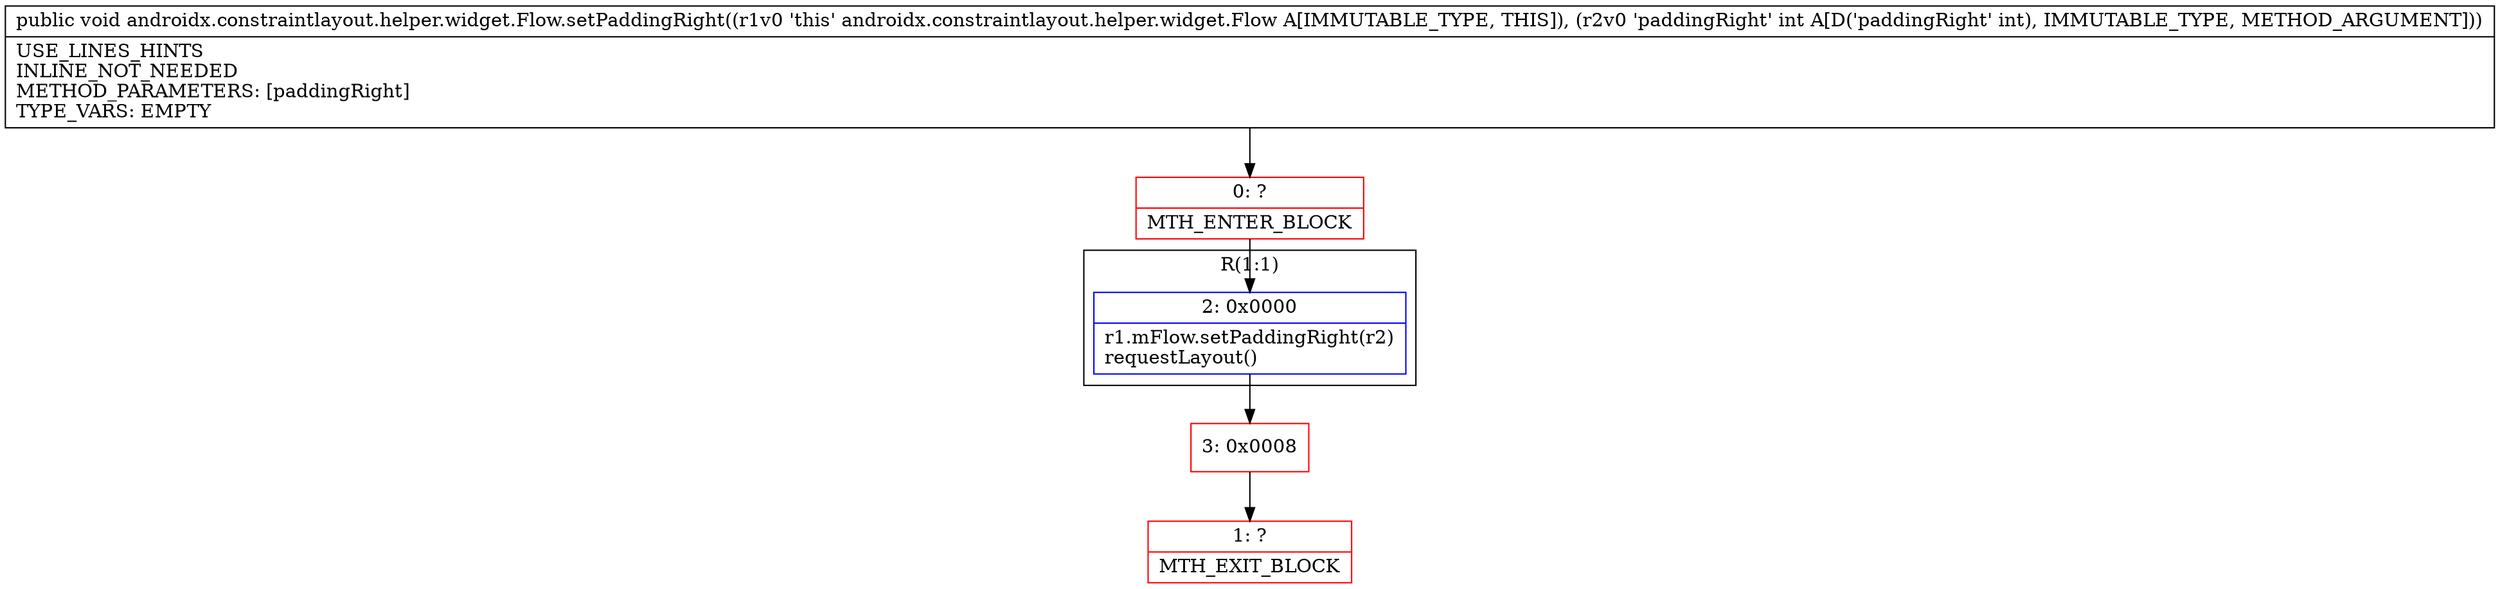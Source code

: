 digraph "CFG forandroidx.constraintlayout.helper.widget.Flow.setPaddingRight(I)V" {
subgraph cluster_Region_1132316310 {
label = "R(1:1)";
node [shape=record,color=blue];
Node_2 [shape=record,label="{2\:\ 0x0000|r1.mFlow.setPaddingRight(r2)\lrequestLayout()\l}"];
}
Node_0 [shape=record,color=red,label="{0\:\ ?|MTH_ENTER_BLOCK\l}"];
Node_3 [shape=record,color=red,label="{3\:\ 0x0008}"];
Node_1 [shape=record,color=red,label="{1\:\ ?|MTH_EXIT_BLOCK\l}"];
MethodNode[shape=record,label="{public void androidx.constraintlayout.helper.widget.Flow.setPaddingRight((r1v0 'this' androidx.constraintlayout.helper.widget.Flow A[IMMUTABLE_TYPE, THIS]), (r2v0 'paddingRight' int A[D('paddingRight' int), IMMUTABLE_TYPE, METHOD_ARGUMENT]))  | USE_LINES_HINTS\lINLINE_NOT_NEEDED\lMETHOD_PARAMETERS: [paddingRight]\lTYPE_VARS: EMPTY\l}"];
MethodNode -> Node_0;Node_2 -> Node_3;
Node_0 -> Node_2;
Node_3 -> Node_1;
}

